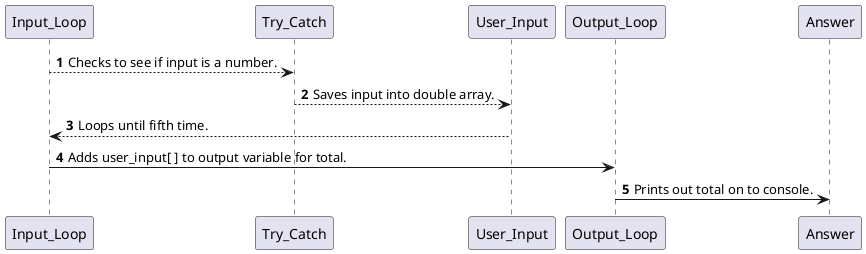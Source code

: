 @startuml
'https://plantuml.com/sequence-diagram

autonumber

Input_Loop --> Try_Catch: Checks to see if input is a number.
Try_Catch --> User_Input: Saves input into double array.
User_Input --> Input_Loop: Loops until fifth time.


Input_Loop -> Output_Loop: Adds user_input[ ] to output variable for total.
Output_Loop -> Answer: Prints out total on to console.

@enduml